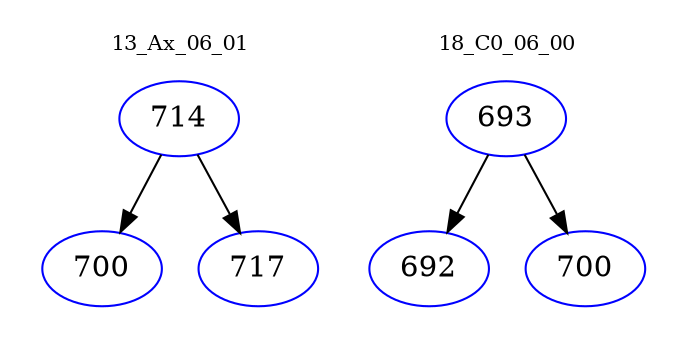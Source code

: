 digraph{
subgraph cluster_0 {
color = white
label = "13_Ax_06_01";
fontsize=10;
T0_714 [label="714", color="blue"]
T0_714 -> T0_700 [color="black"]
T0_700 [label="700", color="blue"]
T0_714 -> T0_717 [color="black"]
T0_717 [label="717", color="blue"]
}
subgraph cluster_1 {
color = white
label = "18_C0_06_00";
fontsize=10;
T1_693 [label="693", color="blue"]
T1_693 -> T1_692 [color="black"]
T1_692 [label="692", color="blue"]
T1_693 -> T1_700 [color="black"]
T1_700 [label="700", color="blue"]
}
}
